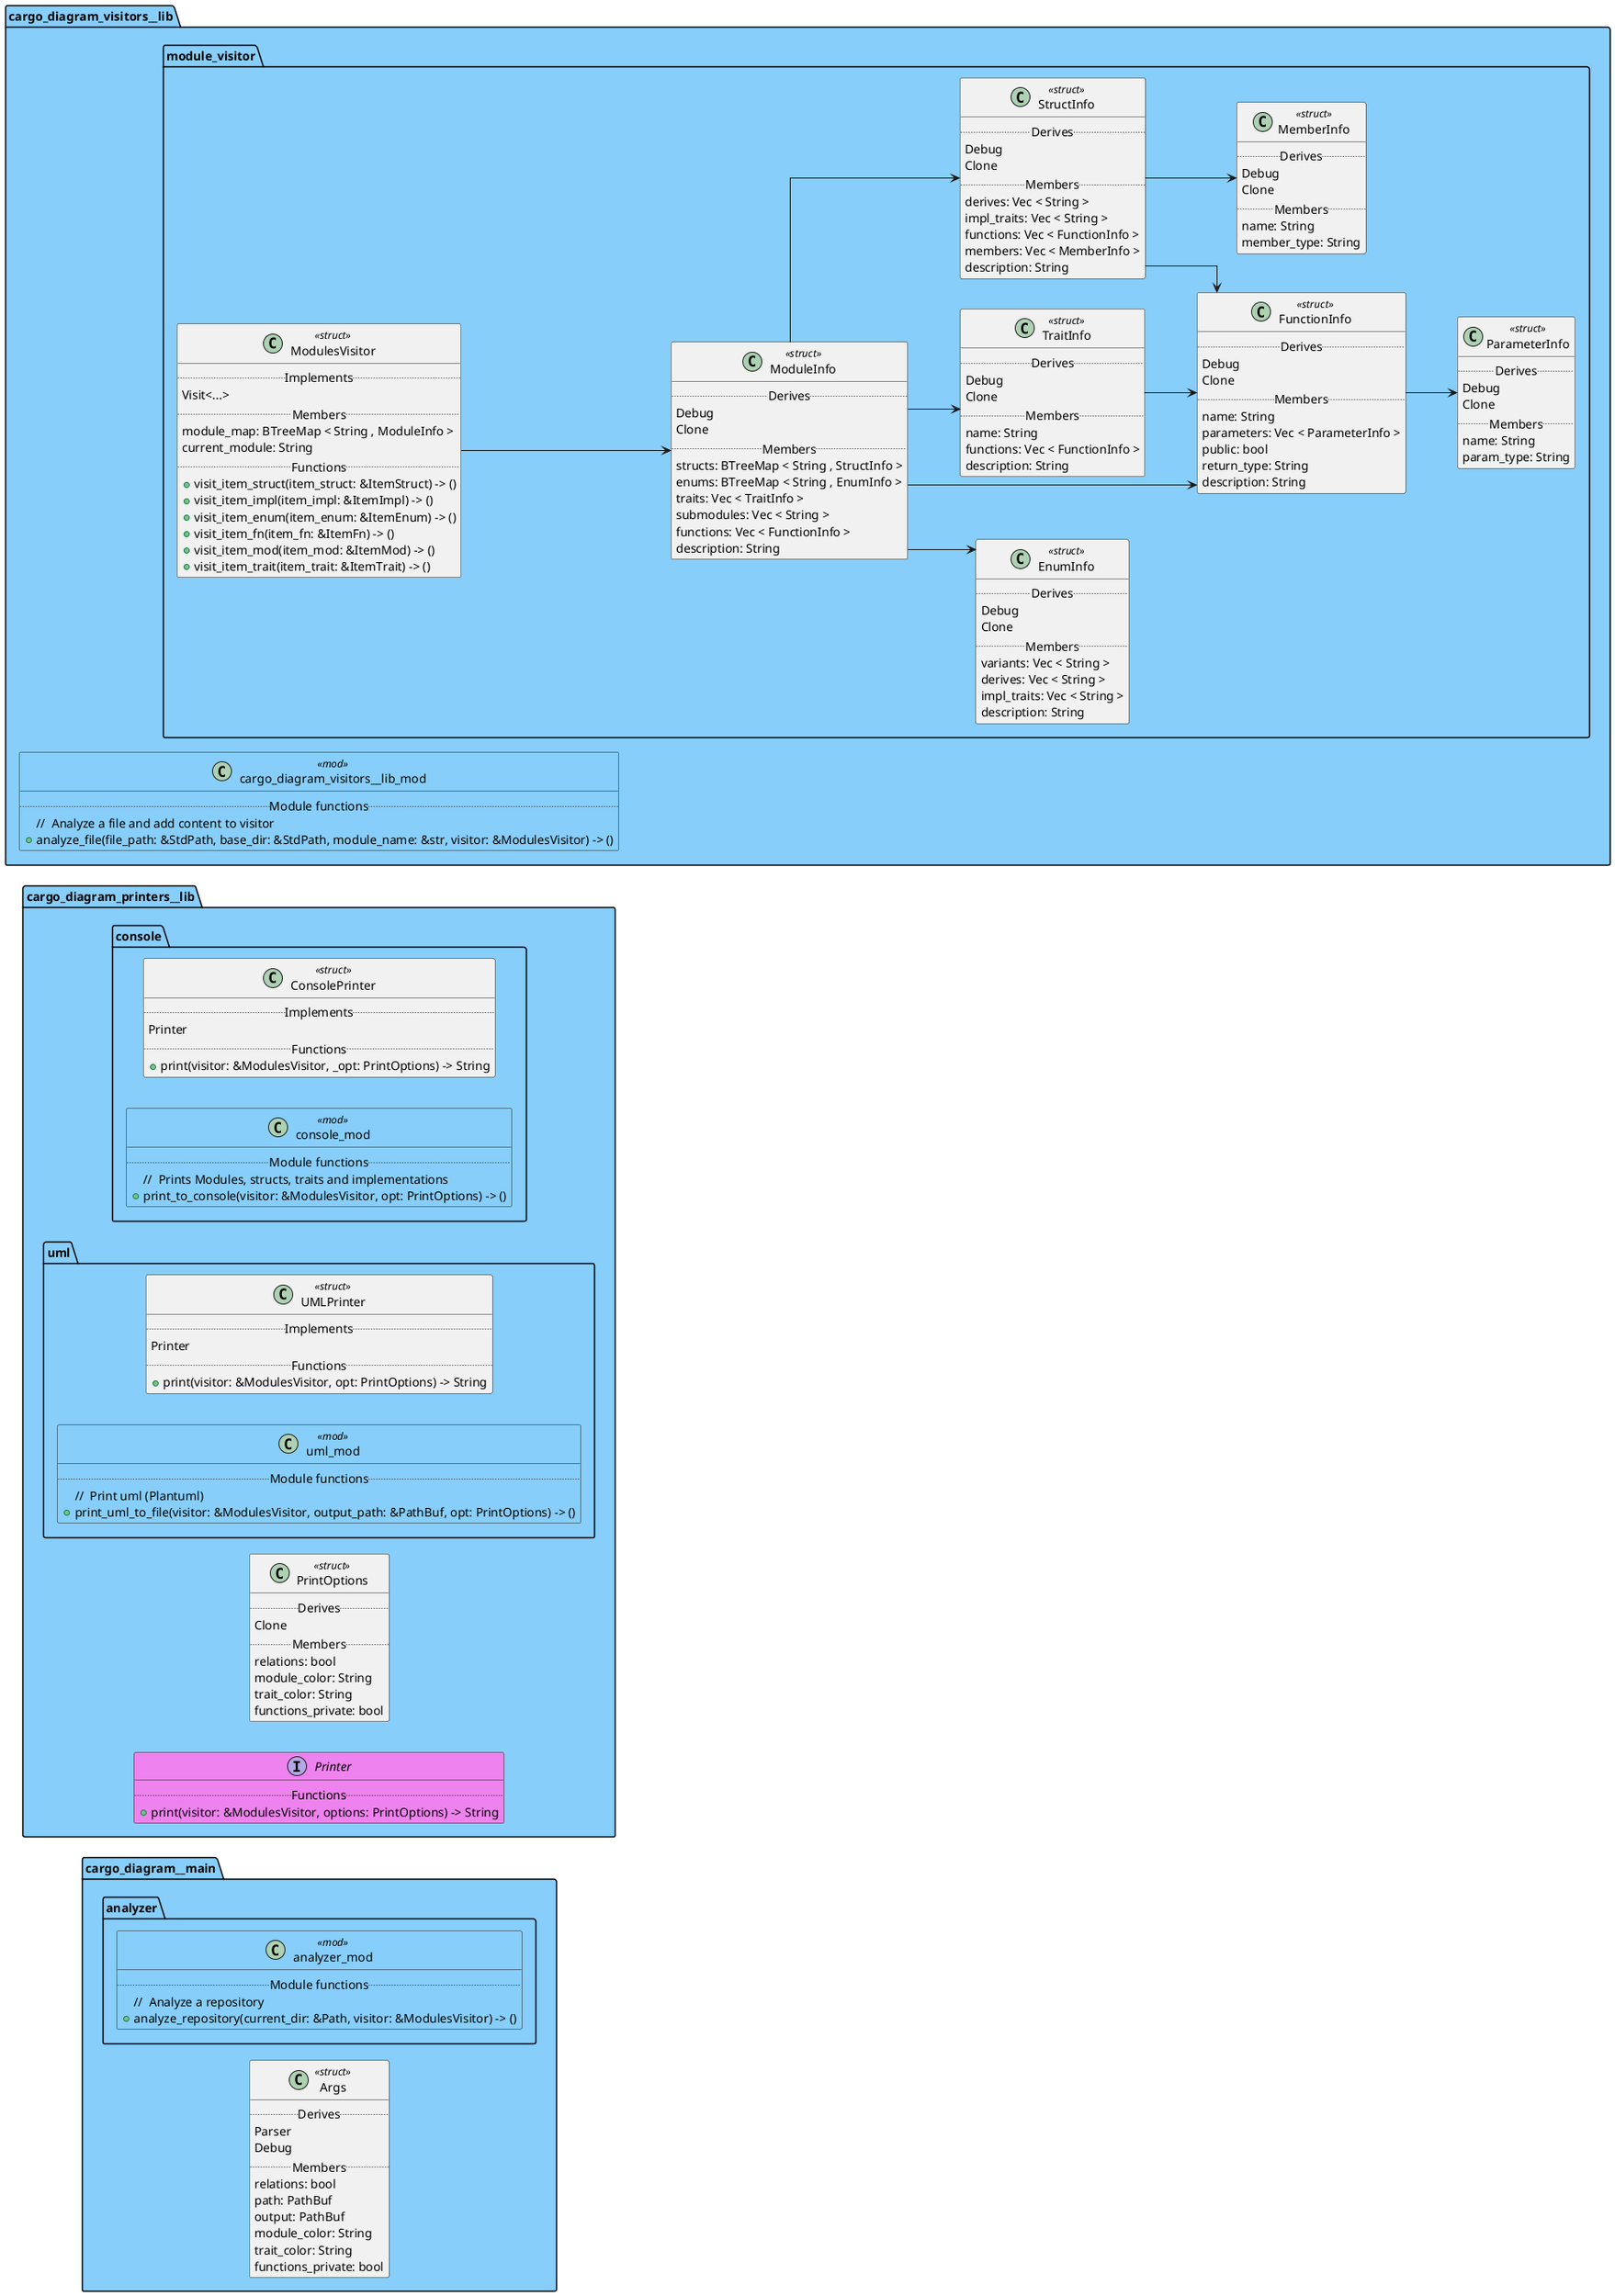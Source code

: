 @startuml
left to right direction
skinparam lineType ortho
package cargo_diagram__main #lightskyblue {
  class cargo_diagram__main::Args as "Args" <<struct>> {
    '  Creates diagrams about your crate
    .. Derives ..
    Parser
    Debug
    .. Members ..
    relations: bool
    path: PathBuf
    output: PathBuf
    module_color: String
    trait_color: String
    functions_private: bool
  }
  package analyzer #lightskyblue {
    class analyzer_mod <<mod>> #lightskyblue {
      .. Module functions ..
      //  Analyze a repository
      + analyze_repository(current_dir: &Path, visitor: &ModulesVisitor) -> ()
    }
  }
}
package cargo_diagram_printers__lib #lightskyblue {
  class cargo_diagram_printers__lib::PrintOptions as "PrintOptions" <<struct>> {
    .. Derives ..
    Clone
    .. Members ..
    relations: bool
    module_color: String
    trait_color: String
    functions_private: bool
  }
  interface cargo_diagram_printers__lib::Printer as "Printer" #violet {
    .. Functions ..
    + print(visitor: &ModulesVisitor, options: PrintOptions) -> String
  }
  package console #lightskyblue {
    class console::ConsolePrinter as "ConsolePrinter" <<struct>> {
      .. Implements ..
      Printer
      .. Functions ..
      + print(visitor: &ModulesVisitor, _opt: PrintOptions) -> String
    }
    class console_mod <<mod>> #lightskyblue {
      .. Module functions ..
      //  Prints Modules, structs, traits and implementations
      + print_to_console(visitor: &ModulesVisitor, opt: PrintOptions) -> ()
    }
  }
  package uml #lightskyblue {
    class uml::UMLPrinter as "UMLPrinter" <<struct>> {
      .. Implements ..
      Printer
      .. Functions ..
      + print(visitor: &ModulesVisitor, opt: PrintOptions) -> String
    }
    class uml_mod <<mod>> #lightskyblue {
      .. Module functions ..
      //  Print uml (Plantuml)
      + print_uml_to_file(visitor: &ModulesVisitor, output_path: &PathBuf, opt: PrintOptions) -> ()
    }
  }
}
package cargo_diagram_visitors__lib #lightskyblue {
  class cargo_diagram_visitors__lib_mod <<mod>> #lightskyblue {
    .. Module functions ..
    //  Analyze a file and add content to visitor
    + analyze_file(file_path: &StdPath, base_dir: &StdPath, module_name: &str, visitor: &ModulesVisitor) -> ()
  }
  package module_visitor #lightskyblue {
    class module_visitor::EnumInfo as "EnumInfo" <<struct>> {
      .. Derives ..
      Debug
      Clone
      .. Members ..
      variants: Vec < String >
      derives: Vec < String >
      impl_traits: Vec < String >
      description: String
    }
    class module_visitor::FunctionInfo as "FunctionInfo" <<struct>> {
      .. Derives ..
      Debug
      Clone
      .. Members ..
      name: String
      parameters: Vec < ParameterInfo >
      public: bool
      return_type: String
      description: String
    }
    class module_visitor::MemberInfo as "MemberInfo" <<struct>> {
      .. Derives ..
      Debug
      Clone
      .. Members ..
      name: String
      member_type: String
    }
    class module_visitor::ModuleInfo as "ModuleInfo" <<struct>> {
      .. Derives ..
      Debug
      Clone
      .. Members ..
      structs: BTreeMap < String , StructInfo >
      enums: BTreeMap < String , EnumInfo >
      traits: Vec < TraitInfo >
      submodules: Vec < String >
      functions: Vec < FunctionInfo >
      description: String
    }
    class module_visitor::ModulesVisitor as "ModulesVisitor" <<struct>> {
      .. Implements ..
      Visit<...>
      .. Members ..
      module_map: BTreeMap < String , ModuleInfo >
      current_module: String
      .. Functions ..
      + visit_item_struct(item_struct: &ItemStruct) -> ()
      + visit_item_impl(item_impl: &ItemImpl) -> ()
      + visit_item_enum(item_enum: &ItemEnum) -> ()
      + visit_item_fn(item_fn: &ItemFn) -> ()
      + visit_item_mod(item_mod: &ItemMod) -> ()
      + visit_item_trait(item_trait: &ItemTrait) -> ()
    }
    class module_visitor::ParameterInfo as "ParameterInfo" <<struct>> {
      .. Derives ..
      Debug
      Clone
      .. Members ..
      name: String
      param_type: String
    }
    class module_visitor::StructInfo as "StructInfo" <<struct>> {
      .. Derives ..
      Debug
      Clone
      .. Members ..
      derives: Vec < String >
      impl_traits: Vec < String >
      functions: Vec < FunctionInfo >
      members: Vec < MemberInfo >
      description: String
    }
    class module_visitor::TraitInfo as "TraitInfo" <<struct>> {
      .. Derives ..
      Debug
      Clone
      .. Members ..
      name: String
      functions: Vec < FunctionInfo >
      description: String
    }
  }
}
module_visitor::FunctionInfo --> module_visitor::ParameterInfo
module_visitor::ModuleInfo --> module_visitor::StructInfo
module_visitor::ModuleInfo --> module_visitor::EnumInfo
module_visitor::ModuleInfo --> module_visitor::TraitInfo
module_visitor::ModuleInfo --> module_visitor::FunctionInfo
module_visitor::ModulesVisitor --> module_visitor::ModuleInfo
module_visitor::StructInfo --> module_visitor::FunctionInfo
module_visitor::StructInfo --> module_visitor::MemberInfo
module_visitor::TraitInfo --> module_visitor::FunctionInfo
@enduml
